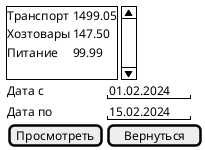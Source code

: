 @startsalt categories
{
    {SI
        Транспорт | 1499.05
        Хозтовары | 147.50
        Питание   | 99.99
        .
    }
    {
       Дата с | "01.02.2024"
       Дата по | "15.02.2024"
       [Просмотреть] | [ Вернуться ]
    }
}
@endsalt